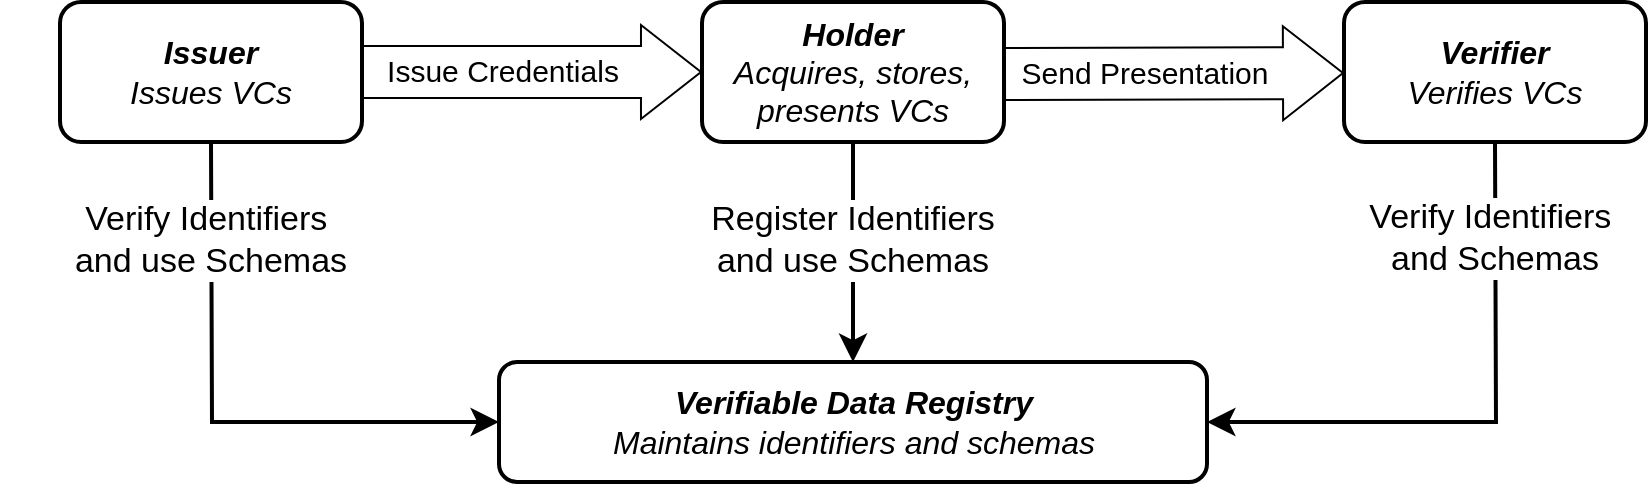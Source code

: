 <mxfile version="24.0.4" type="device">
  <diagram name="Page-1" id="ZRe_wIOORr0k_d4isBBX">
    <mxGraphModel dx="2584" dy="2099" grid="1" gridSize="10" guides="1" tooltips="1" connect="1" arrows="1" fold="1" page="1" pageScale="1" pageWidth="1169" pageHeight="827" math="0" shadow="0">
      <root>
        <mxCell id="0" />
        <mxCell id="1" parent="0" />
        <mxCell id="I-3xDNqU13IutiKupr62-10" style="edgeStyle=none;curved=1;rounded=0;orthogonalLoop=1;jettySize=auto;html=1;exitX=0;exitY=0.5;exitDx=0;exitDy=0;fontSize=12;startSize=8;endSize=8;" parent="1" edge="1">
          <mxGeometry relative="1" as="geometry">
            <mxPoint x="-1060" y="-519" as="sourcePoint" />
            <mxPoint x="-1060" y="-519" as="targetPoint" />
          </mxGeometry>
        </mxCell>
        <mxCell id="Km3G5aqWlyfif2j-xYPQ-1" value="" style="group" vertex="1" connectable="0" parent="1">
          <mxGeometry x="-1040" y="-590" width="793" height="240" as="geometry" />
        </mxCell>
        <mxCell id="I-3xDNqU13IutiKupr62-62" value="" style="endArrow=classic;html=1;rounded=0;fontSize=12;startSize=8;endSize=8;curved=1;strokeWidth=2;exitX=0.5;exitY=1;exitDx=0;exitDy=0;entryX=0.5;entryY=0;entryDx=0;entryDy=0;" parent="Km3G5aqWlyfif2j-xYPQ-1" source="CqYlGcgU1QHX9f7NfkNa-4" target="CqYlGcgU1QHX9f7NfkNa-2" edge="1">
          <mxGeometry width="50" height="50" relative="1" as="geometry">
            <mxPoint x="133" y="-199.39" as="sourcePoint" />
            <mxPoint x="287.5" y="-59.39" as="targetPoint" />
          </mxGeometry>
        </mxCell>
        <mxCell id="I-3xDNqU13IutiKupr62-63" value="&lt;font style=&quot;font-size: 17px;&quot;&gt;Register Identifiers&lt;/font&gt;&lt;div style=&quot;font-size: 17px;&quot;&gt;&lt;font style=&quot;font-size: 17px;&quot;&gt;and use Schemas&lt;/font&gt;&lt;/div&gt;" style="edgeLabel;html=1;align=center;verticalAlign=middle;resizable=0;points=[];fontSize=16;" parent="I-3xDNqU13IutiKupr62-62" vertex="1" connectable="0">
          <mxGeometry x="-0.179" y="-1" relative="1" as="geometry">
            <mxPoint y="4" as="offset" />
          </mxGeometry>
        </mxCell>
        <mxCell id="CqYlGcgU1QHX9f7NfkNa-2" value="&lt;font style=&quot;font-size: 16px;&quot;&gt;&lt;i&gt;&lt;b&gt;Verifiable Data Registry&lt;/b&gt;&lt;/i&gt;&lt;/font&gt;&lt;div&gt;&lt;font style=&quot;font-size: 16px;&quot;&gt;&lt;i&gt;Maintains identifiers and schemas&lt;/i&gt;&lt;/font&gt;&lt;/div&gt;" style="rounded=1;whiteSpace=wrap;html=1;fillColor=none;strokeWidth=2;" parent="Km3G5aqWlyfif2j-xYPQ-1" vertex="1">
          <mxGeometry x="219.5" y="180" width="354" height="60" as="geometry" />
        </mxCell>
        <mxCell id="CqYlGcgU1QHX9f7NfkNa-4" value="&lt;div&gt;&lt;font style=&quot;font-size: 16px;&quot;&gt;&lt;i&gt;&lt;b&gt;Holder&lt;/b&gt;&lt;/i&gt;&lt;/font&gt;&lt;/div&gt;&lt;div&gt;&lt;font style=&quot;font-size: 16px;&quot;&gt;&lt;i&gt;Acquires, stores, presents VCs&lt;/i&gt;&lt;/font&gt;&lt;/div&gt;" style="rounded=1;whiteSpace=wrap;html=1;fillColor=none;strokeWidth=2;" parent="Km3G5aqWlyfif2j-xYPQ-1" vertex="1">
          <mxGeometry x="321" width="151" height="70" as="geometry" />
        </mxCell>
        <mxCell id="CqYlGcgU1QHX9f7NfkNa-5" value="&lt;div&gt;&lt;span style=&quot;font-size: 16px;&quot;&gt;&lt;b&gt;&lt;i&gt;Verifier&lt;/i&gt;&lt;/b&gt;&lt;/span&gt;&lt;/div&gt;&lt;div&gt;&lt;font style=&quot;font-size: 16px;&quot;&gt;&lt;i&gt;Verifies VCs&lt;/i&gt;&lt;/font&gt;&lt;/div&gt;" style="rounded=1;whiteSpace=wrap;html=1;fillColor=none;strokeWidth=2;" parent="Km3G5aqWlyfif2j-xYPQ-1" vertex="1">
          <mxGeometry x="642" width="151" height="70" as="geometry" />
        </mxCell>
        <mxCell id="CqYlGcgU1QHX9f7NfkNa-6" value="&lt;div&gt;&lt;span style=&quot;font-size: 16px;&quot;&gt;&lt;b&gt;&lt;i&gt;Issuer&lt;/i&gt;&lt;/b&gt;&lt;/span&gt;&lt;/div&gt;&lt;div&gt;&lt;font style=&quot;font-size: 16px;&quot;&gt;&lt;i&gt;Issues VCs&lt;/i&gt;&lt;/font&gt;&lt;/div&gt;" style="rounded=1;whiteSpace=wrap;html=1;fillColor=none;strokeWidth=2;" parent="Km3G5aqWlyfif2j-xYPQ-1" vertex="1">
          <mxGeometry width="151" height="70" as="geometry" />
        </mxCell>
        <mxCell id="CqYlGcgU1QHX9f7NfkNa-7" value="" style="edgeStyle=elbowEdgeStyle;elbow=horizontal;endArrow=classic;html=1;curved=0;rounded=0;endSize=8;startSize=8;fontSize=12;exitX=0.5;exitY=1;exitDx=0;exitDy=0;entryX=0;entryY=0.5;entryDx=0;entryDy=0;strokeWidth=2;" parent="Km3G5aqWlyfif2j-xYPQ-1" source="CqYlGcgU1QHX9f7NfkNa-6" target="CqYlGcgU1QHX9f7NfkNa-2" edge="1">
          <mxGeometry width="50" height="50" relative="1" as="geometry">
            <mxPoint x="53" y="210" as="sourcePoint" />
            <mxPoint x="103" y="160" as="targetPoint" />
            <Array as="points">
              <mxPoint x="76" y="140" />
            </Array>
          </mxGeometry>
        </mxCell>
        <mxCell id="CqYlGcgU1QHX9f7NfkNa-8" value="&lt;font style=&quot;font-size: 17px;&quot;&gt;Verify Identifiers&amp;nbsp;&lt;/font&gt;&lt;div&gt;&lt;font style=&quot;font-size: 17px;&quot;&gt;and use Schemas&lt;/font&gt;&lt;/div&gt;" style="edgeLabel;html=1;align=center;verticalAlign=middle;resizable=0;points=[];fontSize=12;" parent="CqYlGcgU1QHX9f7NfkNa-7" vertex="1" connectable="0">
          <mxGeometry x="-0.603" y="-1" relative="1" as="geometry">
            <mxPoint y="-7" as="offset" />
          </mxGeometry>
        </mxCell>
        <mxCell id="CqYlGcgU1QHX9f7NfkNa-9" value="" style="edgeStyle=elbowEdgeStyle;elbow=horizontal;endArrow=classic;html=1;curved=0;rounded=0;endSize=8;startSize=8;fontSize=12;exitX=0.5;exitY=1;exitDx=0;exitDy=0;entryX=1;entryY=0.5;entryDx=0;entryDy=0;strokeWidth=2;" parent="Km3G5aqWlyfif2j-xYPQ-1" source="CqYlGcgU1QHX9f7NfkNa-5" target="CqYlGcgU1QHX9f7NfkNa-2" edge="1">
          <mxGeometry width="50" height="50" relative="1" as="geometry">
            <mxPoint x="703" y="110" as="sourcePoint" />
            <mxPoint x="857" y="250" as="targetPoint" />
            <Array as="points">
              <mxPoint x="718" y="150" />
            </Array>
          </mxGeometry>
        </mxCell>
        <mxCell id="CqYlGcgU1QHX9f7NfkNa-10" value="&lt;font style=&quot;font-size: 17px;&quot;&gt;Verify Identifiers&amp;nbsp;&lt;/font&gt;&lt;div&gt;&lt;font style=&quot;font-size: 17px;&quot;&gt;and Schemas&lt;/font&gt;&lt;/div&gt;" style="edgeLabel;html=1;align=center;verticalAlign=middle;resizable=0;points=[];fontSize=12;" parent="CqYlGcgU1QHX9f7NfkNa-9" vertex="1" connectable="0">
          <mxGeometry x="-0.603" y="-1" relative="1" as="geometry">
            <mxPoint y="-8" as="offset" />
          </mxGeometry>
        </mxCell>
        <mxCell id="CqYlGcgU1QHX9f7NfkNa-11" value="" style="shape=flexArrow;endArrow=classic;html=1;rounded=0;fontSize=12;startSize=8;endSize=9.67;curved=1;width=26;entryX=0;entryY=0.5;entryDx=0;entryDy=0;exitX=1;exitY=0.5;exitDx=0;exitDy=0;" parent="Km3G5aqWlyfif2j-xYPQ-1" source="CqYlGcgU1QHX9f7NfkNa-6" target="CqYlGcgU1QHX9f7NfkNa-4" edge="1">
          <mxGeometry width="50" height="50" relative="1" as="geometry">
            <mxPoint x="174" y="39.5" as="sourcePoint" />
            <mxPoint x="313" y="40" as="targetPoint" />
          </mxGeometry>
        </mxCell>
        <mxCell id="CqYlGcgU1QHX9f7NfkNa-12" value="&lt;font style=&quot;font-size: 15px;&quot;&gt;Issue Credentials&lt;/font&gt;" style="edgeLabel;html=1;align=center;verticalAlign=middle;resizable=0;points=[];fontSize=12;" parent="CqYlGcgU1QHX9f7NfkNa-11" vertex="1" connectable="0">
          <mxGeometry x="-0.179" y="1" relative="1" as="geometry">
            <mxPoint as="offset" />
          </mxGeometry>
        </mxCell>
        <mxCell id="CqYlGcgU1QHX9f7NfkNa-13" value="" style="shape=flexArrow;endArrow=classic;html=1;rounded=0;fontSize=12;startSize=8;endSize=9.67;curved=1;width=26;entryX=0;entryY=0.5;entryDx=0;entryDy=0;" parent="Km3G5aqWlyfif2j-xYPQ-1" edge="1">
          <mxGeometry width="50" height="50" relative="1" as="geometry">
            <mxPoint x="472" y="36" as="sourcePoint" />
            <mxPoint x="642" y="35.5" as="targetPoint" />
          </mxGeometry>
        </mxCell>
        <mxCell id="CqYlGcgU1QHX9f7NfkNa-14" value="&lt;font style=&quot;font-size: 15px;&quot;&gt;Send Presentation&lt;/font&gt;" style="edgeLabel;html=1;align=center;verticalAlign=middle;resizable=0;points=[];fontSize=12;" parent="CqYlGcgU1QHX9f7NfkNa-13" vertex="1" connectable="0">
          <mxGeometry x="-0.179" y="1" relative="1" as="geometry">
            <mxPoint as="offset" />
          </mxGeometry>
        </mxCell>
      </root>
    </mxGraphModel>
  </diagram>
</mxfile>
